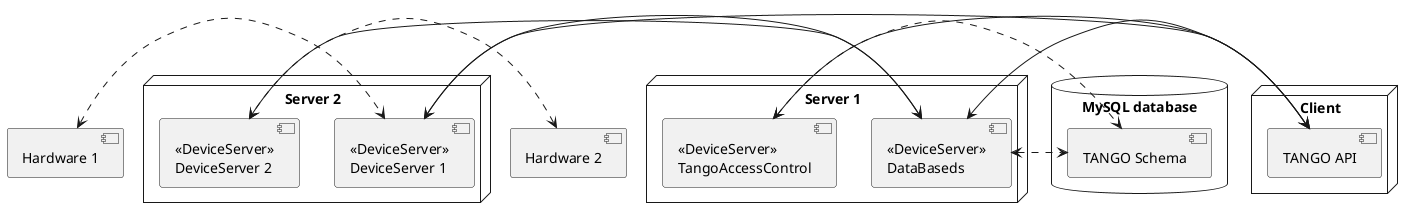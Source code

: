 @startuml

node "Server 1" {
  component "<<DeviceServer>>\nDataBaseds" as DBDS
  component "<<DeviceServer>>\nTangoAccessControl" as TAC
}

node "Server 2" {
  component "<<DeviceServer>>\nDeviceServer 1" as DS1
  component "<<DeviceServer>>\nDeviceServer 2" as DS2
}

database "MySQL database" {
  component "TANGO Schema" as DB
}

node "Client" {
  component "TANGO API" as DP
}

component "Hardware 1" as HW1
component "Hardware 2" as HW2

HW1 <.> DS1
HW2 <.> DS2

DS1 <-> DBDS
DS2 <-> DBDS

DBDS <.> DB
TAC  <.> DB

DP <-> DBDS
DP <-> TAC
DP <-> DS1

@enduml
